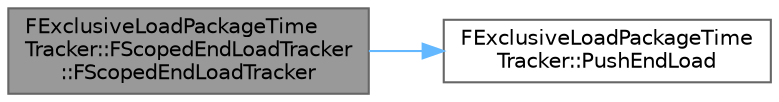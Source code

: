 digraph "FExclusiveLoadPackageTimeTracker::FScopedEndLoadTracker::FScopedEndLoadTracker"
{
 // INTERACTIVE_SVG=YES
 // LATEX_PDF_SIZE
  bgcolor="transparent";
  edge [fontname=Helvetica,fontsize=10,labelfontname=Helvetica,labelfontsize=10];
  node [fontname=Helvetica,fontsize=10,shape=box,height=0.2,width=0.4];
  rankdir="LR";
  Node1 [id="Node000001",label="FExclusiveLoadPackageTime\lTracker::FScopedEndLoadTracker\l::FScopedEndLoadTracker",height=0.2,width=0.4,color="gray40", fillcolor="grey60", style="filled", fontcolor="black",tooltip=" "];
  Node1 -> Node2 [id="edge1_Node000001_Node000002",color="steelblue1",style="solid",tooltip=" "];
  Node2 [id="Node000002",label="FExclusiveLoadPackageTime\lTracker::PushEndLoad",height=0.2,width=0.4,color="grey40", fillcolor="white", style="filled",URL="$dd/da6/classFExclusiveLoadPackageTimeTracker.html#a8e0a2973a18013ce326ded119f0557a3",tooltip="Starts a time for time spent in \"EndLoad\"."];
}
